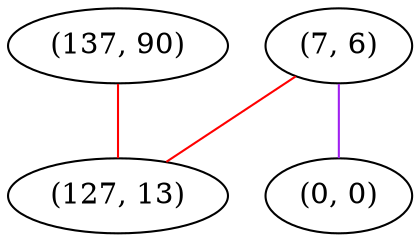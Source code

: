 graph "" {
"(137, 90)";
"(7, 6)";
"(127, 13)";
"(0, 0)";
"(137, 90)" -- "(127, 13)"  [color=red, key=0, weight=1];
"(7, 6)" -- "(127, 13)"  [color=red, key=0, weight=1];
"(7, 6)" -- "(0, 0)"  [color=purple, key=0, weight=4];
}
